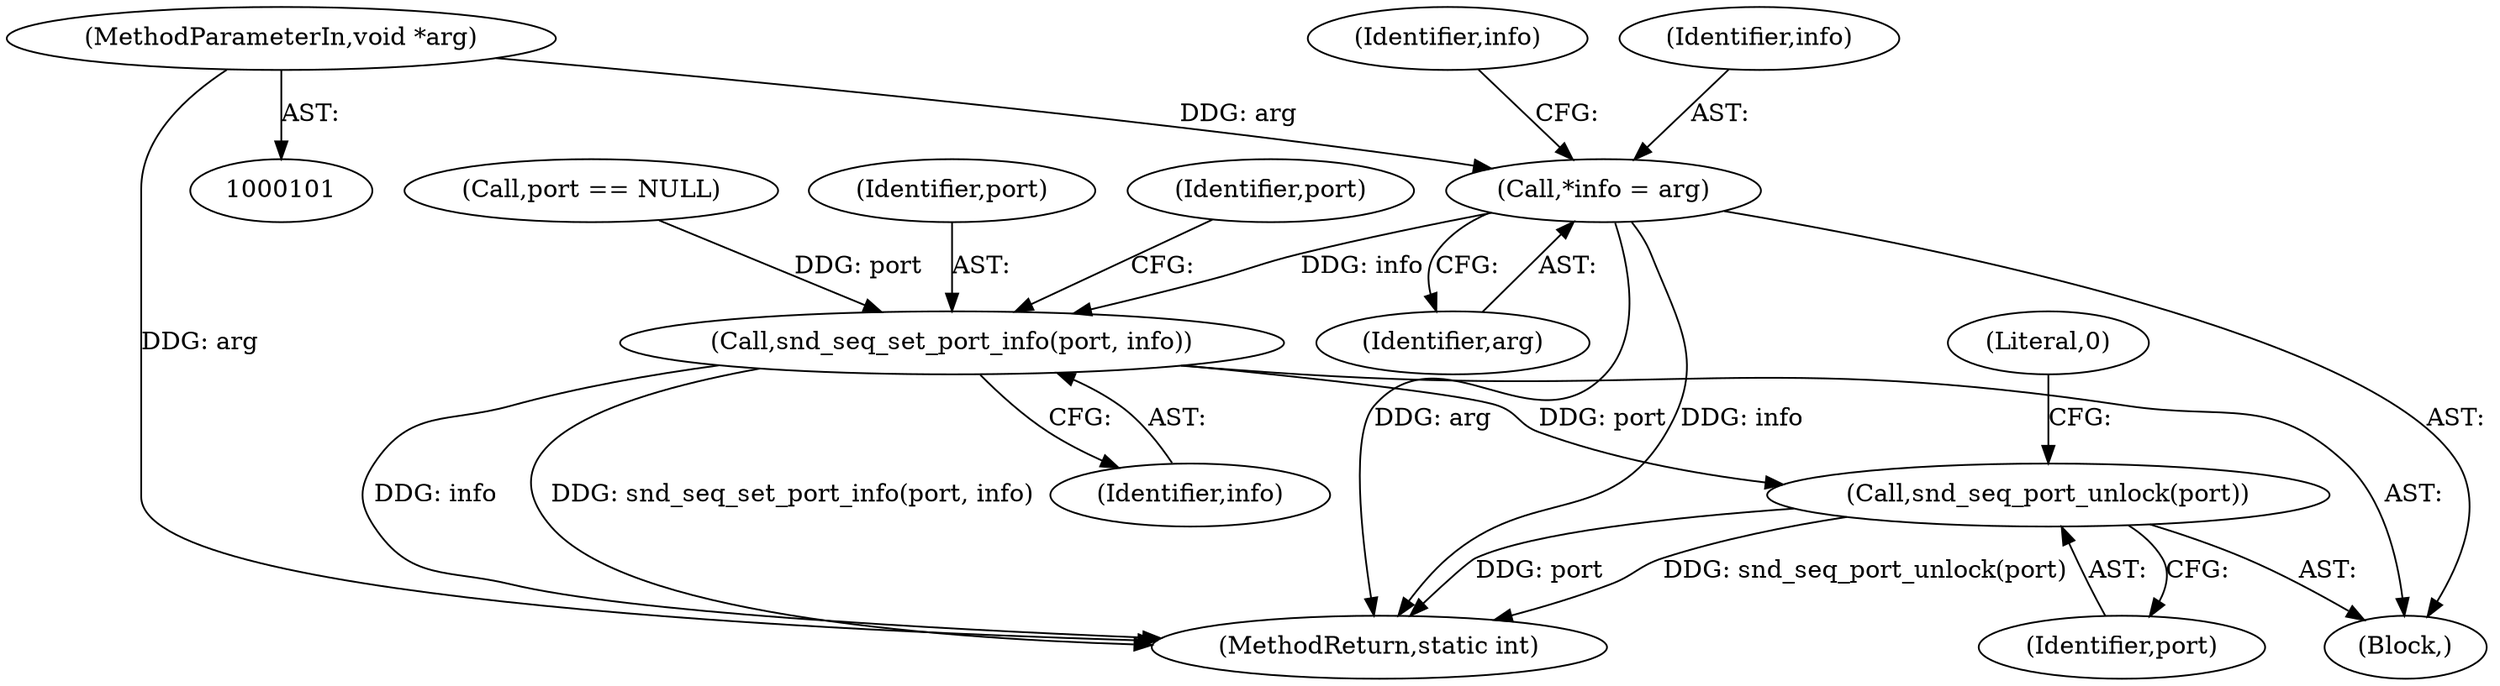 digraph "0_linux_71105998845fb012937332fe2e806d443c09e026@pointer" {
"1000106" [label="(Call,*info = arg)"];
"1000103" [label="(MethodParameterIn,void *arg)"];
"1000266" [label="(Call,snd_seq_set_port_info(port, info))"];
"1000280" [label="(Call,snd_seq_port_unlock(port))"];
"1000284" [label="(MethodReturn,static int)"];
"1000103" [label="(MethodParameterIn,void *arg)"];
"1000280" [label="(Call,snd_seq_port_unlock(port))"];
"1000268" [label="(Identifier,info)"];
"1000104" [label="(Block,)"];
"1000108" [label="(Identifier,arg)"];
"1000267" [label="(Identifier,port)"];
"1000106" [label="(Call,*info = arg)"];
"1000116" [label="(Identifier,info)"];
"1000272" [label="(Identifier,port)"];
"1000281" [label="(Identifier,port)"];
"1000283" [label="(Literal,0)"];
"1000143" [label="(Call,port == NULL)"];
"1000107" [label="(Identifier,info)"];
"1000266" [label="(Call,snd_seq_set_port_info(port, info))"];
"1000106" -> "1000104"  [label="AST: "];
"1000106" -> "1000108"  [label="CFG: "];
"1000107" -> "1000106"  [label="AST: "];
"1000108" -> "1000106"  [label="AST: "];
"1000116" -> "1000106"  [label="CFG: "];
"1000106" -> "1000284"  [label="DDG: arg"];
"1000106" -> "1000284"  [label="DDG: info"];
"1000103" -> "1000106"  [label="DDG: arg"];
"1000106" -> "1000266"  [label="DDG: info"];
"1000103" -> "1000101"  [label="AST: "];
"1000103" -> "1000284"  [label="DDG: arg"];
"1000266" -> "1000104"  [label="AST: "];
"1000266" -> "1000268"  [label="CFG: "];
"1000267" -> "1000266"  [label="AST: "];
"1000268" -> "1000266"  [label="AST: "];
"1000272" -> "1000266"  [label="CFG: "];
"1000266" -> "1000284"  [label="DDG: info"];
"1000266" -> "1000284"  [label="DDG: snd_seq_set_port_info(port, info)"];
"1000143" -> "1000266"  [label="DDG: port"];
"1000266" -> "1000280"  [label="DDG: port"];
"1000280" -> "1000104"  [label="AST: "];
"1000280" -> "1000281"  [label="CFG: "];
"1000281" -> "1000280"  [label="AST: "];
"1000283" -> "1000280"  [label="CFG: "];
"1000280" -> "1000284"  [label="DDG: snd_seq_port_unlock(port)"];
"1000280" -> "1000284"  [label="DDG: port"];
}
